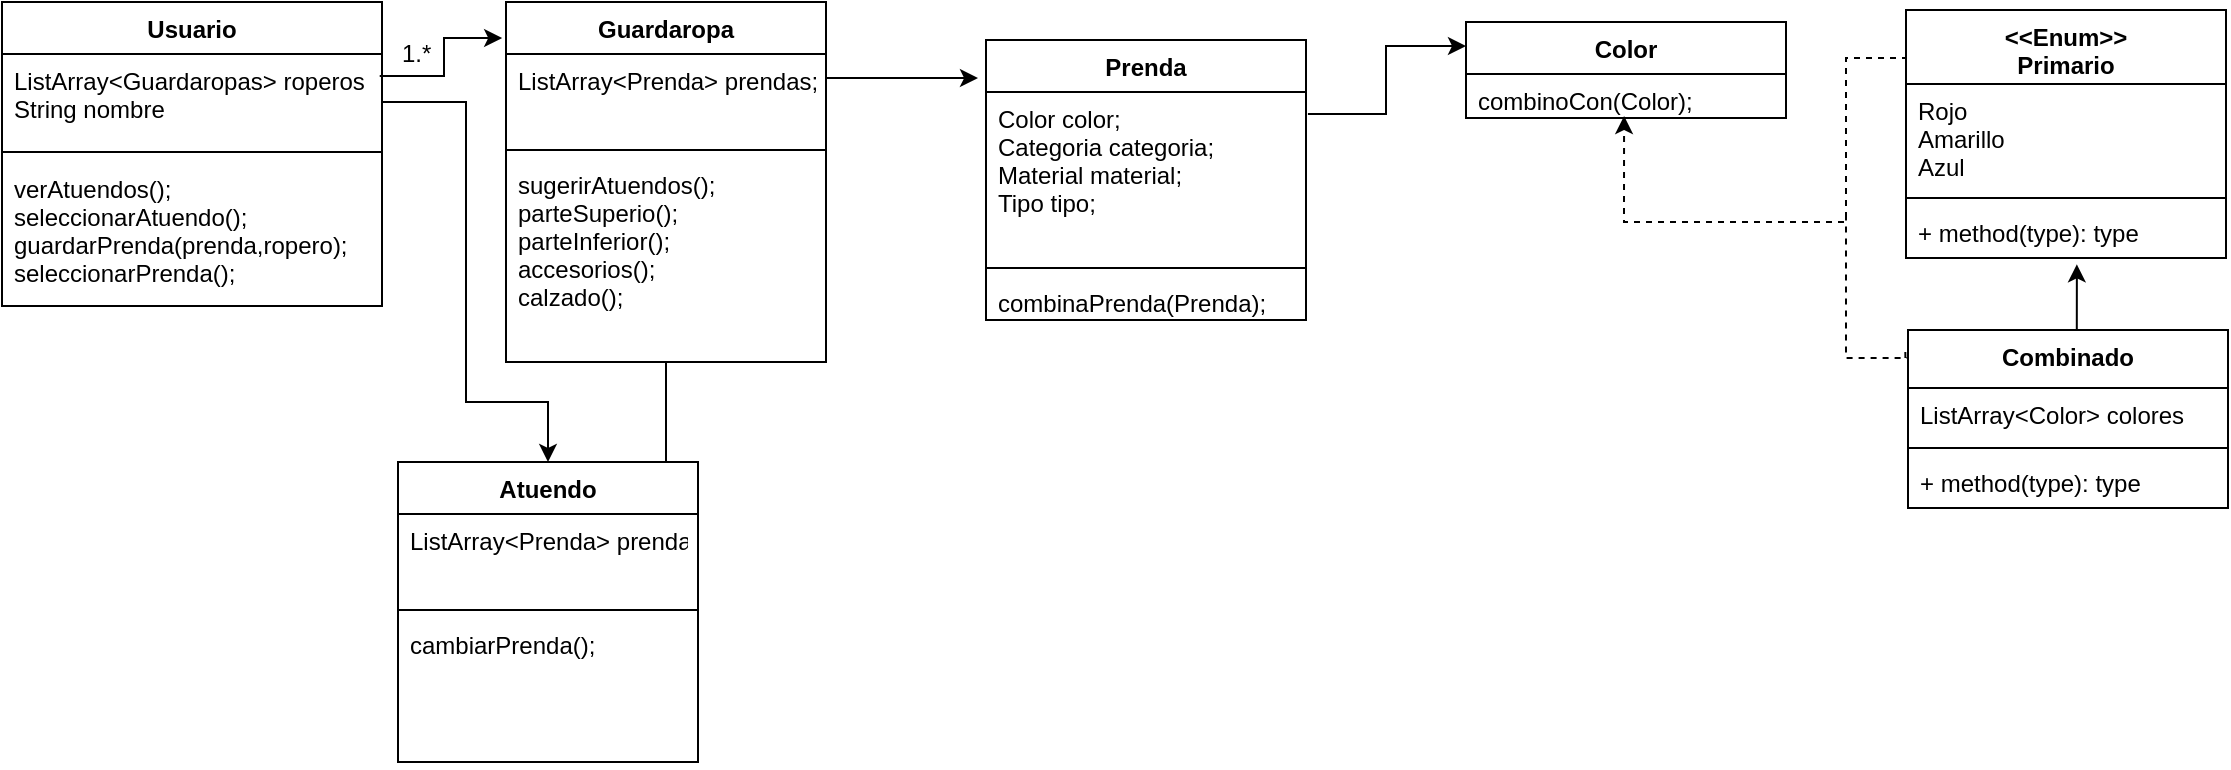 <mxfile version="10.6.3" type="device"><diagram id="iq2snR8weRiu4gCyPaMf" name="Page-1"><mxGraphModel dx="579" dy="312" grid="1" gridSize="10" guides="1" tooltips="1" connect="1" arrows="1" fold="1" page="1" pageScale="1" pageWidth="827" pageHeight="1169" math="0" shadow="0"><root><mxCell id="0"/><mxCell id="1" parent="0"/><mxCell id="MY9DV6bnTJd-u_RnPFY5-10" value="" style="edgeStyle=orthogonalEdgeStyle;rounded=0;orthogonalLoop=1;jettySize=auto;html=1;exitX=0.994;exitY=0.25;exitDx=0;exitDy=0;exitPerimeter=0;entryX=-0.012;entryY=0.1;entryDx=0;entryDy=0;entryPerimeter=0;" parent="1" source="MY9DV6bnTJd-u_RnPFY5-2" target="MY9DV6bnTJd-u_RnPFY5-6" edge="1"><mxGeometry relative="1" as="geometry"/></mxCell><mxCell id="MY9DV6bnTJd-u_RnPFY5-25" value="" style="edgeStyle=orthogonalEdgeStyle;rounded=0;orthogonalLoop=1;jettySize=auto;html=1;endArrow=classic;endFill=1;entryX=0.5;entryY=0;entryDx=0;entryDy=0;" parent="1" source="MY9DV6bnTJd-u_RnPFY5-1" target="MY9DV6bnTJd-u_RnPFY5-16" edge="1"><mxGeometry relative="1" as="geometry"><mxPoint x="290" y="230" as="targetPoint"/><Array as="points"><mxPoint x="240" y="70"/><mxPoint x="240" y="220"/><mxPoint x="281" y="220"/></Array></mxGeometry></mxCell><mxCell id="MY9DV6bnTJd-u_RnPFY5-1" value="Usuario" style="swimlane;fontStyle=1;align=center;verticalAlign=top;childLayout=stackLayout;horizontal=1;startSize=26;horizontalStack=0;resizeParent=1;resizeParentMax=0;resizeLast=0;collapsible=1;marginBottom=0;" parent="1" vertex="1"><mxGeometry x="8" y="20" width="190" height="152" as="geometry"/></mxCell><mxCell id="MY9DV6bnTJd-u_RnPFY5-2" value="ListArray&lt;Guardaropas&gt; roperos&#10;String nombre&#10;" style="text;strokeColor=none;fillColor=none;align=left;verticalAlign=top;spacingLeft=4;spacingRight=4;overflow=hidden;rotatable=0;points=[[0,0.5],[1,0.5]];portConstraint=eastwest;" parent="MY9DV6bnTJd-u_RnPFY5-1" vertex="1"><mxGeometry y="26" width="190" height="44" as="geometry"/></mxCell><mxCell id="MY9DV6bnTJd-u_RnPFY5-3" value="" style="line;strokeWidth=1;fillColor=none;align=left;verticalAlign=middle;spacingTop=-1;spacingLeft=3;spacingRight=3;rotatable=0;labelPosition=right;points=[];portConstraint=eastwest;" parent="MY9DV6bnTJd-u_RnPFY5-1" vertex="1"><mxGeometry y="70" width="190" height="10" as="geometry"/></mxCell><mxCell id="MY9DV6bnTJd-u_RnPFY5-4" value="verAtuendos();&#10;seleccionarAtuendo();&#10;guardarPrenda(prenda,ropero);&#10;seleccionarPrenda();&#10;" style="text;strokeColor=none;fillColor=none;align=left;verticalAlign=top;spacingLeft=4;spacingRight=4;overflow=hidden;rotatable=0;points=[[0,0.5],[1,0.5]];portConstraint=eastwest;" parent="MY9DV6bnTJd-u_RnPFY5-1" vertex="1"><mxGeometry y="80" width="190" height="72" as="geometry"/></mxCell><mxCell id="MY9DV6bnTJd-u_RnPFY5-20" value="" style="edgeStyle=orthogonalEdgeStyle;rounded=0;orthogonalLoop=1;jettySize=auto;html=1;endArrow=none;endFill=0;" parent="1" source="MY9DV6bnTJd-u_RnPFY5-6" target="MY9DV6bnTJd-u_RnPFY5-16" edge="1"><mxGeometry relative="1" as="geometry"><Array as="points"><mxPoint x="310" y="190"/><mxPoint x="310" y="190"/></Array></mxGeometry></mxCell><mxCell id="MY9DV6bnTJd-u_RnPFY5-33" value="" style="edgeStyle=orthogonalEdgeStyle;rounded=0;orthogonalLoop=1;jettySize=auto;html=1;endArrow=classic;endFill=1;exitX=1;exitY=0.273;exitDx=0;exitDy=0;exitPerimeter=0;entryX=-0.025;entryY=0.136;entryDx=0;entryDy=0;entryPerimeter=0;" parent="1" source="MY9DV6bnTJd-u_RnPFY5-7" target="MY9DV6bnTJd-u_RnPFY5-29" edge="1"><mxGeometry relative="1" as="geometry"/></mxCell><mxCell id="MY9DV6bnTJd-u_RnPFY5-6" value="Guardaropa" style="swimlane;fontStyle=1;align=center;verticalAlign=top;childLayout=stackLayout;horizontal=1;startSize=26;horizontalStack=0;resizeParent=1;resizeParentMax=0;resizeLast=0;collapsible=1;marginBottom=0;" parent="1" vertex="1"><mxGeometry x="260" y="20" width="160" height="180" as="geometry"/></mxCell><mxCell id="MY9DV6bnTJd-u_RnPFY5-7" value="ListArray&lt;Prenda&gt; prendas;&#10;&#10;" style="text;strokeColor=none;fillColor=none;align=left;verticalAlign=top;spacingLeft=4;spacingRight=4;overflow=hidden;rotatable=0;points=[[0,0.5],[1,0.5]];portConstraint=eastwest;" parent="MY9DV6bnTJd-u_RnPFY5-6" vertex="1"><mxGeometry y="26" width="160" height="44" as="geometry"/></mxCell><mxCell id="MY9DV6bnTJd-u_RnPFY5-8" value="" style="line;strokeWidth=1;fillColor=none;align=left;verticalAlign=middle;spacingTop=-1;spacingLeft=3;spacingRight=3;rotatable=0;labelPosition=right;points=[];portConstraint=eastwest;" parent="MY9DV6bnTJd-u_RnPFY5-6" vertex="1"><mxGeometry y="70" width="160" height="8" as="geometry"/></mxCell><mxCell id="MY9DV6bnTJd-u_RnPFY5-9" value="sugerirAtuendos();&#10;parteSuperio();&#10;parteInferior();&#10;accesorios();&#10;calzado();&#10;&#10;" style="text;strokeColor=none;fillColor=none;align=left;verticalAlign=top;spacingLeft=4;spacingRight=4;overflow=hidden;rotatable=0;points=[[0,0.5],[1,0.5]];portConstraint=eastwest;" parent="MY9DV6bnTJd-u_RnPFY5-6" vertex="1"><mxGeometry y="78" width="160" height="102" as="geometry"/></mxCell><mxCell id="MY9DV6bnTJd-u_RnPFY5-39" value="" style="edgeStyle=orthogonalEdgeStyle;rounded=0;orthogonalLoop=1;jettySize=auto;html=1;endArrow=classic;endFill=1;exitX=1.006;exitY=0.131;exitDx=0;exitDy=0;exitPerimeter=0;entryX=0;entryY=0.25;entryDx=0;entryDy=0;" parent="1" source="MY9DV6bnTJd-u_RnPFY5-30" target="MY9DV6bnTJd-u_RnPFY5-35" edge="1"><mxGeometry relative="1" as="geometry"><Array as="points"><mxPoint x="700" y="76"/><mxPoint x="700" y="42"/></Array></mxGeometry></mxCell><mxCell id="MY9DV6bnTJd-u_RnPFY5-29" value="Prenda" style="swimlane;fontStyle=1;align=center;verticalAlign=top;childLayout=stackLayout;horizontal=1;startSize=26;horizontalStack=0;resizeParent=1;resizeParentMax=0;resizeLast=0;collapsible=1;marginBottom=0;" parent="1" vertex="1"><mxGeometry x="500" y="39" width="160" height="140" as="geometry"/></mxCell><mxCell id="MY9DV6bnTJd-u_RnPFY5-30" value="Color color;&#10;Categoria categoria;&#10;Material material;&#10;Tipo tipo;&#10;&#10;" style="text;strokeColor=none;fillColor=none;align=left;verticalAlign=top;spacingLeft=4;spacingRight=4;overflow=hidden;rotatable=0;points=[[0,0.5],[1,0.5]];portConstraint=eastwest;" parent="MY9DV6bnTJd-u_RnPFY5-29" vertex="1"><mxGeometry y="26" width="160" height="84" as="geometry"/></mxCell><mxCell id="MY9DV6bnTJd-u_RnPFY5-31" value="" style="line;strokeWidth=1;fillColor=none;align=left;verticalAlign=middle;spacingTop=-1;spacingLeft=3;spacingRight=3;rotatable=0;labelPosition=right;points=[];portConstraint=eastwest;" parent="MY9DV6bnTJd-u_RnPFY5-29" vertex="1"><mxGeometry y="110" width="160" height="8" as="geometry"/></mxCell><mxCell id="MY9DV6bnTJd-u_RnPFY5-32" value="combinaPrenda(Prenda);&#10;" style="text;strokeColor=none;fillColor=none;align=left;verticalAlign=top;spacingLeft=4;spacingRight=4;overflow=hidden;rotatable=0;points=[[0,0.5],[1,0.5]];portConstraint=eastwest;" parent="MY9DV6bnTJd-u_RnPFY5-29" vertex="1"><mxGeometry y="118" width="160" height="22" as="geometry"/></mxCell><mxCell id="MY9DV6bnTJd-u_RnPFY5-35" value="Color" style="swimlane;fontStyle=1;align=center;verticalAlign=top;childLayout=stackLayout;horizontal=1;startSize=26;horizontalStack=0;resizeParent=1;resizeParentMax=0;resizeLast=0;collapsible=1;marginBottom=0;" parent="1" vertex="1"><mxGeometry x="740" y="30" width="160" height="48" as="geometry"/></mxCell><mxCell id="MY9DV6bnTJd-u_RnPFY5-38" value="combinoCon(Color);&#10;" style="text;strokeColor=none;fillColor=none;align=left;verticalAlign=top;spacingLeft=4;spacingRight=4;overflow=hidden;rotatable=0;points=[[0,0.5],[1,0.5]];portConstraint=eastwest;" parent="MY9DV6bnTJd-u_RnPFY5-35" vertex="1"><mxGeometry y="26" width="160" height="22" as="geometry"/></mxCell><mxCell id="MY9DV6bnTJd-u_RnPFY5-16" value="Atuendo" style="swimlane;fontStyle=1;align=center;verticalAlign=top;childLayout=stackLayout;horizontal=1;startSize=26;horizontalStack=0;resizeParent=1;resizeParentMax=0;resizeLast=0;collapsible=1;marginBottom=0;" parent="1" vertex="1"><mxGeometry x="206" y="250" width="150" height="150" as="geometry"/></mxCell><mxCell id="MY9DV6bnTJd-u_RnPFY5-17" value="ListArray&lt;Prenda&gt; prendas;&#10;&#10;" style="text;strokeColor=none;fillColor=none;align=left;verticalAlign=top;spacingLeft=4;spacingRight=4;overflow=hidden;rotatable=0;points=[[0,0.5],[1,0.5]];portConstraint=eastwest;" parent="MY9DV6bnTJd-u_RnPFY5-16" vertex="1"><mxGeometry y="26" width="150" height="44" as="geometry"/></mxCell><mxCell id="MY9DV6bnTJd-u_RnPFY5-18" value="" style="line;strokeWidth=1;fillColor=none;align=left;verticalAlign=middle;spacingTop=-1;spacingLeft=3;spacingRight=3;rotatable=0;labelPosition=right;points=[];portConstraint=eastwest;" parent="MY9DV6bnTJd-u_RnPFY5-16" vertex="1"><mxGeometry y="70" width="150" height="8" as="geometry"/></mxCell><mxCell id="MY9DV6bnTJd-u_RnPFY5-19" value="cambiarPrenda();&#10;&#10;" style="text;strokeColor=none;fillColor=none;align=left;verticalAlign=top;spacingLeft=4;spacingRight=4;overflow=hidden;rotatable=0;points=[[0,0.5],[1,0.5]];portConstraint=eastwest;" parent="MY9DV6bnTJd-u_RnPFY5-16" vertex="1"><mxGeometry y="78" width="150" height="72" as="geometry"/></mxCell><mxCell id="MY9DV6bnTJd-u_RnPFY5-50" style="edgeStyle=orthogonalEdgeStyle;rounded=0;orthogonalLoop=1;jettySize=auto;html=1;exitX=0;exitY=0.25;exitDx=0;exitDy=0;entryX=0.494;entryY=0.955;entryDx=0;entryDy=0;entryPerimeter=0;endArrow=classic;endFill=1;dashed=1;" parent="1" source="MY9DV6bnTJd-u_RnPFY5-41" target="MY9DV6bnTJd-u_RnPFY5-38" edge="1"><mxGeometry relative="1" as="geometry"><Array as="points"><mxPoint x="930" y="48"/><mxPoint x="930" y="130"/><mxPoint x="819" y="130"/></Array></mxGeometry></mxCell><mxCell id="MY9DV6bnTJd-u_RnPFY5-41" value="&lt;&lt;Enum&gt;&gt;&#10;Primario" style="swimlane;fontStyle=1;align=center;verticalAlign=top;childLayout=stackLayout;horizontal=1;startSize=37;horizontalStack=0;resizeParent=1;resizeParentMax=0;resizeLast=0;collapsible=1;marginBottom=0;" parent="1" vertex="1"><mxGeometry x="960" y="24" width="160" height="124" as="geometry"/></mxCell><mxCell id="MY9DV6bnTJd-u_RnPFY5-42" value="Rojo&#10;Amarillo&#10;Azul&#10;" style="text;strokeColor=none;fillColor=none;align=left;verticalAlign=top;spacingLeft=4;spacingRight=4;overflow=hidden;rotatable=0;points=[[0,0.5],[1,0.5]];portConstraint=eastwest;" parent="MY9DV6bnTJd-u_RnPFY5-41" vertex="1"><mxGeometry y="37" width="160" height="53" as="geometry"/></mxCell><mxCell id="MY9DV6bnTJd-u_RnPFY5-43" value="" style="line;strokeWidth=1;fillColor=none;align=left;verticalAlign=middle;spacingTop=-1;spacingLeft=3;spacingRight=3;rotatable=0;labelPosition=right;points=[];portConstraint=eastwest;" parent="MY9DV6bnTJd-u_RnPFY5-41" vertex="1"><mxGeometry y="90" width="160" height="8" as="geometry"/></mxCell><mxCell id="MY9DV6bnTJd-u_RnPFY5-44" value="+ method(type): type" style="text;strokeColor=none;fillColor=none;align=left;verticalAlign=top;spacingLeft=4;spacingRight=4;overflow=hidden;rotatable=0;points=[[0,0.5],[1,0.5]];portConstraint=eastwest;" parent="MY9DV6bnTJd-u_RnPFY5-41" vertex="1"><mxGeometry y="98" width="160" height="26" as="geometry"/></mxCell><mxCell id="MY9DV6bnTJd-u_RnPFY5-57" style="edgeStyle=orthogonalEdgeStyle;rounded=0;orthogonalLoop=1;jettySize=auto;html=1;dashed=1;endArrow=none;endFill=0;exitX=-0.007;exitY=0.146;exitDx=0;exitDy=0;exitPerimeter=0;" parent="1" edge="1"><mxGeometry relative="1" as="geometry"><mxPoint x="959.667" y="195" as="sourcePoint"/><mxPoint x="930" y="128" as="targetPoint"/><Array as="points"><mxPoint x="969" y="198"/><mxPoint x="820" y="198"/></Array></mxGeometry></mxCell><mxCell id="MY9DV6bnTJd-u_RnPFY5-58" style="edgeStyle=orthogonalEdgeStyle;rounded=0;orthogonalLoop=1;jettySize=auto;html=1;exitX=0.5;exitY=0;exitDx=0;exitDy=0;entryX=0.534;entryY=1.122;entryDx=0;entryDy=0;entryPerimeter=0;endArrow=classic;endFill=1;" parent="1" source="MY9DV6bnTJd-u_RnPFY5-52" target="MY9DV6bnTJd-u_RnPFY5-44" edge="1"><mxGeometry relative="1" as="geometry"/></mxCell><mxCell id="MY9DV6bnTJd-u_RnPFY5-52" value="Combinado&#10;" style="swimlane;fontStyle=1;align=center;verticalAlign=top;childLayout=stackLayout;horizontal=1;startSize=29;horizontalStack=0;resizeParent=1;resizeParentMax=0;resizeLast=0;collapsible=1;marginBottom=0;" parent="1" vertex="1"><mxGeometry x="961" y="184" width="160" height="89" as="geometry"><mxRectangle x="970" y="184" width="90" height="29" as="alternateBounds"/></mxGeometry></mxCell><mxCell id="MY9DV6bnTJd-u_RnPFY5-53" value="ListArray&lt;Color&gt; colores" style="text;strokeColor=none;fillColor=none;align=left;verticalAlign=top;spacingLeft=4;spacingRight=4;overflow=hidden;rotatable=0;points=[[0,0.5],[1,0.5]];portConstraint=eastwest;" parent="MY9DV6bnTJd-u_RnPFY5-52" vertex="1"><mxGeometry y="29" width="160" height="26" as="geometry"/></mxCell><mxCell id="MY9DV6bnTJd-u_RnPFY5-54" value="" style="line;strokeWidth=1;fillColor=none;align=left;verticalAlign=middle;spacingTop=-1;spacingLeft=3;spacingRight=3;rotatable=0;labelPosition=right;points=[];portConstraint=eastwest;" parent="MY9DV6bnTJd-u_RnPFY5-52" vertex="1"><mxGeometry y="55" width="160" height="8" as="geometry"/></mxCell><mxCell id="MY9DV6bnTJd-u_RnPFY5-55" value="+ method(type): type" style="text;strokeColor=none;fillColor=none;align=left;verticalAlign=top;spacingLeft=4;spacingRight=4;overflow=hidden;rotatable=0;points=[[0,0.5],[1,0.5]];portConstraint=eastwest;" parent="MY9DV6bnTJd-u_RnPFY5-52" vertex="1"><mxGeometry y="63" width="160" height="26" as="geometry"/></mxCell><mxCell id="S2m7Zmsz6UX1HzJ5Rd2e-1" value="1.*" style="text;html=1;resizable=0;points=[];autosize=1;align=left;verticalAlign=top;spacingTop=-4;" vertex="1" parent="1"><mxGeometry x="206" y="36" width="30" height="20" as="geometry"/></mxCell></root></mxGraphModel></diagram></mxfile>